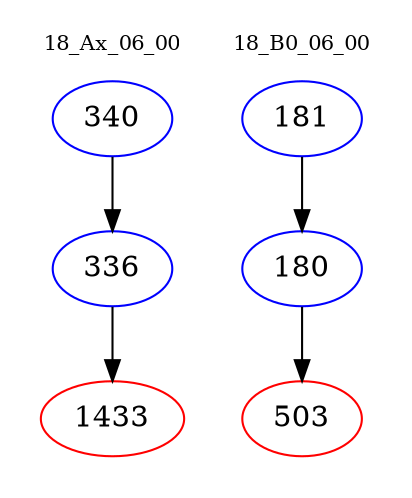 digraph{
subgraph cluster_0 {
color = white
label = "18_Ax_06_00";
fontsize=10;
T0_340 [label="340", color="blue"]
T0_340 -> T0_336 [color="black"]
T0_336 [label="336", color="blue"]
T0_336 -> T0_1433 [color="black"]
T0_1433 [label="1433", color="red"]
}
subgraph cluster_1 {
color = white
label = "18_B0_06_00";
fontsize=10;
T1_181 [label="181", color="blue"]
T1_181 -> T1_180 [color="black"]
T1_180 [label="180", color="blue"]
T1_180 -> T1_503 [color="black"]
T1_503 [label="503", color="red"]
}
}
